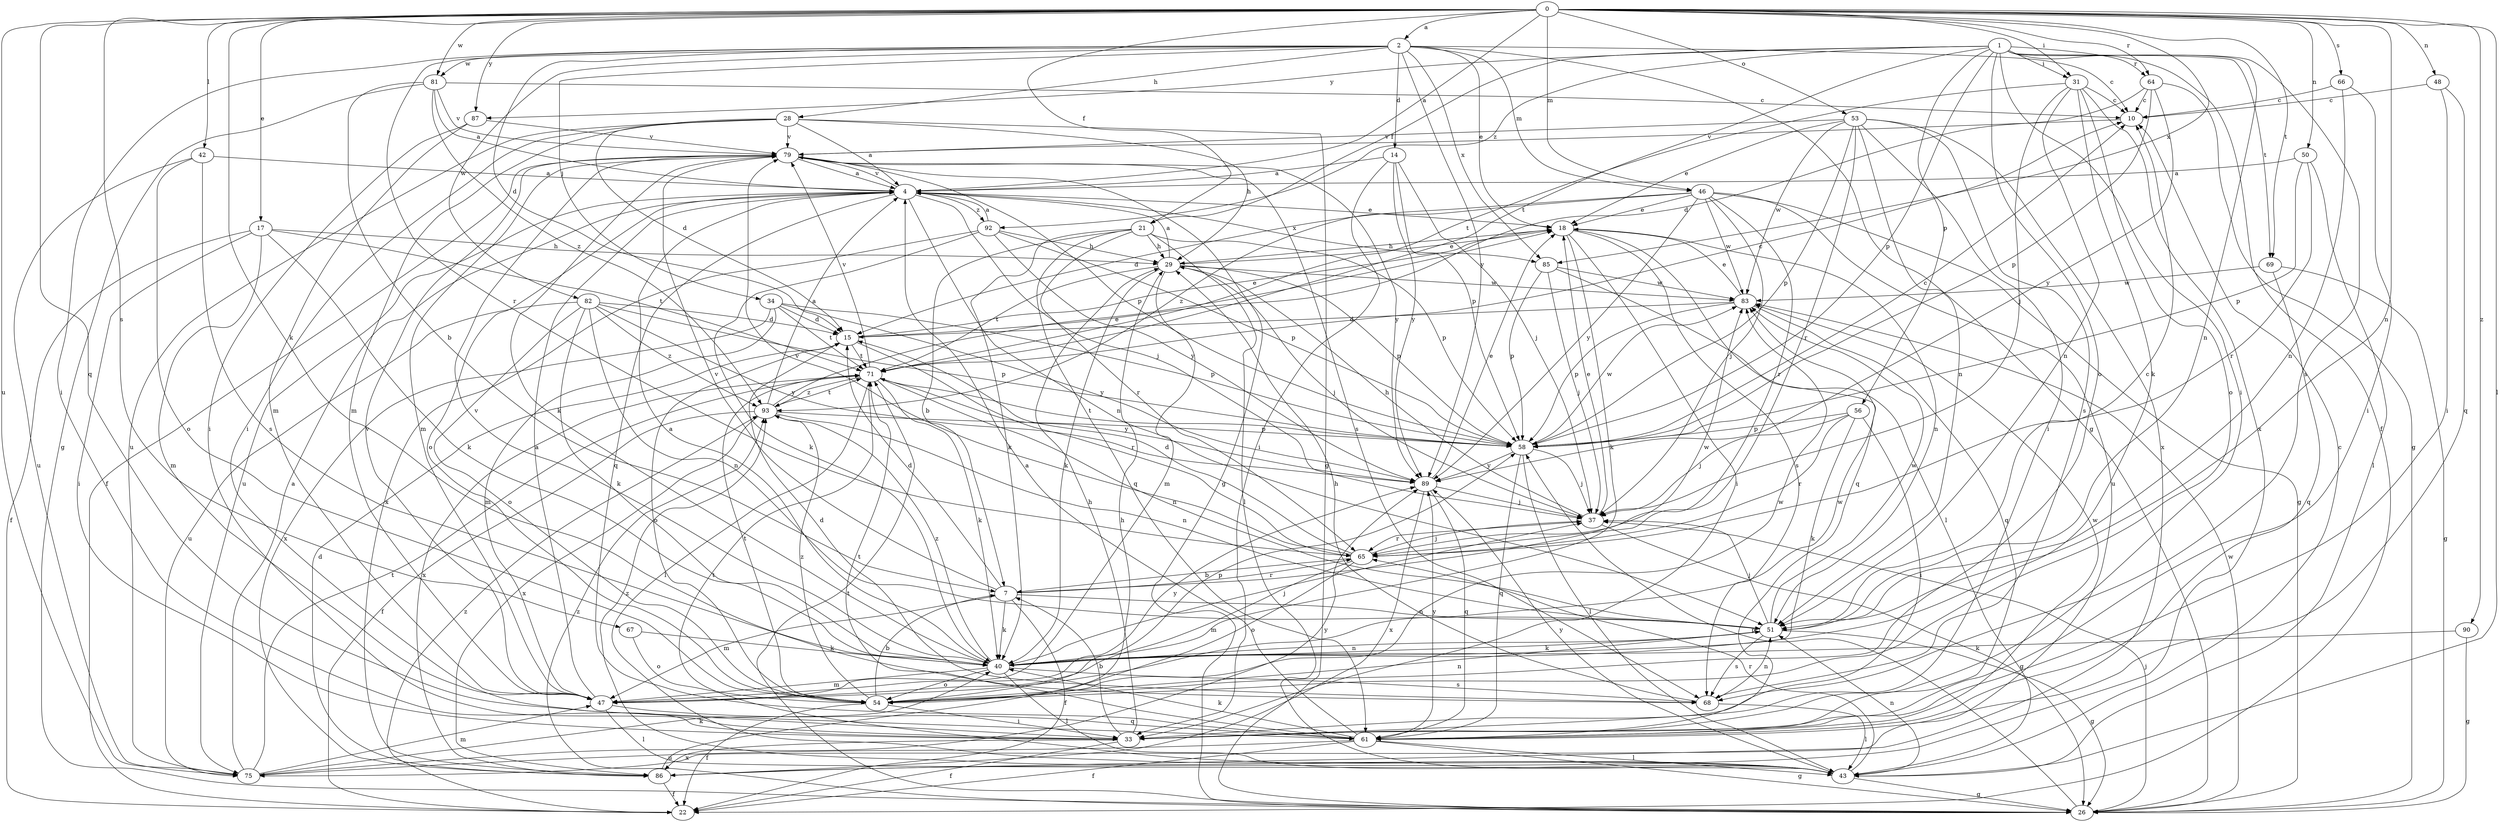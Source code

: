 strict digraph  {
0;
1;
2;
4;
7;
10;
14;
15;
17;
18;
21;
22;
26;
28;
29;
31;
33;
34;
37;
40;
42;
43;
46;
47;
48;
50;
51;
53;
54;
56;
58;
61;
64;
65;
66;
67;
68;
69;
71;
75;
79;
81;
82;
83;
85;
86;
87;
89;
90;
92;
93;
0 -> 2  [label=a];
0 -> 4  [label=a];
0 -> 17  [label=e];
0 -> 21  [label=f];
0 -> 31  [label=i];
0 -> 40  [label=k];
0 -> 42  [label=l];
0 -> 43  [label=l];
0 -> 46  [label=m];
0 -> 48  [label=n];
0 -> 50  [label=n];
0 -> 51  [label=n];
0 -> 53  [label=o];
0 -> 61  [label=q];
0 -> 64  [label=r];
0 -> 66  [label=s];
0 -> 67  [label=s];
0 -> 69  [label=t];
0 -> 75  [label=u];
0 -> 81  [label=w];
0 -> 85  [label=x];
0 -> 87  [label=y];
0 -> 90  [label=z];
1 -> 21  [label=f];
1 -> 22  [label=f];
1 -> 31  [label=i];
1 -> 33  [label=i];
1 -> 51  [label=n];
1 -> 54  [label=o];
1 -> 56  [label=p];
1 -> 58  [label=p];
1 -> 64  [label=r];
1 -> 68  [label=s];
1 -> 69  [label=t];
1 -> 71  [label=t];
1 -> 87  [label=y];
1 -> 92  [label=z];
2 -> 10  [label=c];
2 -> 14  [label=d];
2 -> 15  [label=d];
2 -> 18  [label=e];
2 -> 26  [label=g];
2 -> 28  [label=h];
2 -> 33  [label=i];
2 -> 34  [label=j];
2 -> 46  [label=m];
2 -> 65  [label=r];
2 -> 81  [label=w];
2 -> 82  [label=w];
2 -> 85  [label=x];
2 -> 89  [label=y];
4 -> 18  [label=e];
4 -> 37  [label=j];
4 -> 51  [label=n];
4 -> 54  [label=o];
4 -> 61  [label=q];
4 -> 75  [label=u];
4 -> 79  [label=v];
4 -> 85  [label=x];
4 -> 92  [label=z];
7 -> 15  [label=d];
7 -> 22  [label=f];
7 -> 40  [label=k];
7 -> 47  [label=m];
7 -> 51  [label=n];
7 -> 65  [label=r];
7 -> 79  [label=v];
7 -> 83  [label=w];
10 -> 79  [label=v];
14 -> 4  [label=a];
14 -> 33  [label=i];
14 -> 37  [label=j];
14 -> 58  [label=p];
14 -> 89  [label=y];
15 -> 18  [label=e];
15 -> 54  [label=o];
15 -> 65  [label=r];
15 -> 71  [label=t];
17 -> 22  [label=f];
17 -> 29  [label=h];
17 -> 33  [label=i];
17 -> 40  [label=k];
17 -> 47  [label=m];
17 -> 71  [label=t];
18 -> 29  [label=h];
18 -> 33  [label=i];
18 -> 40  [label=k];
18 -> 51  [label=n];
18 -> 61  [label=q];
18 -> 68  [label=s];
21 -> 7  [label=b];
21 -> 29  [label=h];
21 -> 40  [label=k];
21 -> 43  [label=l];
21 -> 58  [label=p];
21 -> 61  [label=q];
21 -> 65  [label=r];
22 -> 93  [label=z];
26 -> 37  [label=j];
26 -> 58  [label=p];
26 -> 71  [label=t];
26 -> 83  [label=w];
26 -> 93  [label=z];
28 -> 4  [label=a];
28 -> 15  [label=d];
28 -> 26  [label=g];
28 -> 29  [label=h];
28 -> 33  [label=i];
28 -> 47  [label=m];
28 -> 75  [label=u];
28 -> 79  [label=v];
29 -> 4  [label=a];
29 -> 18  [label=e];
29 -> 37  [label=j];
29 -> 40  [label=k];
29 -> 47  [label=m];
29 -> 58  [label=p];
29 -> 71  [label=t];
29 -> 83  [label=w];
31 -> 10  [label=c];
31 -> 37  [label=j];
31 -> 40  [label=k];
31 -> 51  [label=n];
31 -> 54  [label=o];
31 -> 71  [label=t];
31 -> 86  [label=x];
33 -> 7  [label=b];
33 -> 22  [label=f];
33 -> 29  [label=h];
33 -> 86  [label=x];
34 -> 15  [label=d];
34 -> 47  [label=m];
34 -> 58  [label=p];
34 -> 71  [label=t];
34 -> 86  [label=x];
34 -> 89  [label=y];
37 -> 18  [label=e];
37 -> 26  [label=g];
37 -> 29  [label=h];
37 -> 65  [label=r];
40 -> 4  [label=a];
40 -> 37  [label=j];
40 -> 43  [label=l];
40 -> 47  [label=m];
40 -> 51  [label=n];
40 -> 54  [label=o];
40 -> 68  [label=s];
40 -> 79  [label=v];
40 -> 93  [label=z];
42 -> 4  [label=a];
42 -> 54  [label=o];
42 -> 68  [label=s];
42 -> 75  [label=u];
43 -> 10  [label=c];
43 -> 26  [label=g];
43 -> 51  [label=n];
43 -> 65  [label=r];
43 -> 71  [label=t];
43 -> 89  [label=y];
43 -> 93  [label=z];
46 -> 15  [label=d];
46 -> 18  [label=e];
46 -> 26  [label=g];
46 -> 37  [label=j];
46 -> 65  [label=r];
46 -> 75  [label=u];
46 -> 83  [label=w];
46 -> 89  [label=y];
46 -> 93  [label=z];
47 -> 4  [label=a];
47 -> 43  [label=l];
47 -> 61  [label=q];
47 -> 79  [label=v];
47 -> 83  [label=w];
47 -> 89  [label=y];
48 -> 10  [label=c];
48 -> 33  [label=i];
48 -> 61  [label=q];
50 -> 4  [label=a];
50 -> 43  [label=l];
50 -> 58  [label=p];
50 -> 65  [label=r];
51 -> 10  [label=c];
51 -> 26  [label=g];
51 -> 37  [label=j];
51 -> 40  [label=k];
51 -> 68  [label=s];
51 -> 83  [label=w];
53 -> 18  [label=e];
53 -> 33  [label=i];
53 -> 51  [label=n];
53 -> 58  [label=p];
53 -> 65  [label=r];
53 -> 68  [label=s];
53 -> 79  [label=v];
53 -> 83  [label=w];
53 -> 86  [label=x];
54 -> 7  [label=b];
54 -> 22  [label=f];
54 -> 33  [label=i];
54 -> 51  [label=n];
54 -> 58  [label=p];
54 -> 71  [label=t];
54 -> 83  [label=w];
54 -> 93  [label=z];
56 -> 33  [label=i];
56 -> 37  [label=j];
56 -> 40  [label=k];
56 -> 58  [label=p];
56 -> 65  [label=r];
58 -> 10  [label=c];
58 -> 37  [label=j];
58 -> 43  [label=l];
58 -> 61  [label=q];
58 -> 71  [label=t];
58 -> 83  [label=w];
58 -> 89  [label=y];
61 -> 4  [label=a];
61 -> 22  [label=f];
61 -> 26  [label=g];
61 -> 40  [label=k];
61 -> 43  [label=l];
61 -> 71  [label=t];
61 -> 75  [label=u];
61 -> 83  [label=w];
61 -> 89  [label=y];
64 -> 10  [label=c];
64 -> 15  [label=d];
64 -> 26  [label=g];
64 -> 58  [label=p];
64 -> 89  [label=y];
65 -> 7  [label=b];
65 -> 15  [label=d];
65 -> 37  [label=j];
65 -> 47  [label=m];
65 -> 54  [label=o];
65 -> 79  [label=v];
66 -> 10  [label=c];
66 -> 33  [label=i];
66 -> 51  [label=n];
67 -> 40  [label=k];
67 -> 54  [label=o];
68 -> 15  [label=d];
68 -> 29  [label=h];
68 -> 43  [label=l];
68 -> 51  [label=n];
69 -> 26  [label=g];
69 -> 61  [label=q];
69 -> 83  [label=w];
71 -> 10  [label=c];
71 -> 40  [label=k];
71 -> 43  [label=l];
71 -> 51  [label=n];
71 -> 79  [label=v];
71 -> 86  [label=x];
71 -> 89  [label=y];
71 -> 93  [label=z];
75 -> 4  [label=a];
75 -> 40  [label=k];
75 -> 47  [label=m];
75 -> 71  [label=t];
75 -> 89  [label=y];
79 -> 4  [label=a];
79 -> 22  [label=f];
79 -> 26  [label=g];
79 -> 40  [label=k];
79 -> 47  [label=m];
79 -> 58  [label=p];
79 -> 68  [label=s];
79 -> 89  [label=y];
81 -> 4  [label=a];
81 -> 7  [label=b];
81 -> 10  [label=c];
81 -> 26  [label=g];
81 -> 79  [label=v];
81 -> 93  [label=z];
82 -> 15  [label=d];
82 -> 40  [label=k];
82 -> 51  [label=n];
82 -> 54  [label=o];
82 -> 58  [label=p];
82 -> 75  [label=u];
82 -> 89  [label=y];
82 -> 93  [label=z];
83 -> 15  [label=d];
83 -> 18  [label=e];
83 -> 58  [label=p];
83 -> 61  [label=q];
85 -> 37  [label=j];
85 -> 43  [label=l];
85 -> 58  [label=p];
85 -> 83  [label=w];
86 -> 15  [label=d];
86 -> 22  [label=f];
86 -> 29  [label=h];
87 -> 33  [label=i];
87 -> 47  [label=m];
87 -> 79  [label=v];
89 -> 18  [label=e];
89 -> 37  [label=j];
89 -> 61  [label=q];
89 -> 86  [label=x];
90 -> 26  [label=g];
90 -> 40  [label=k];
92 -> 4  [label=a];
92 -> 29  [label=h];
92 -> 40  [label=k];
92 -> 58  [label=p];
92 -> 86  [label=x];
92 -> 89  [label=y];
93 -> 4  [label=a];
93 -> 18  [label=e];
93 -> 22  [label=f];
93 -> 51  [label=n];
93 -> 58  [label=p];
93 -> 71  [label=t];
93 -> 86  [label=x];
}
